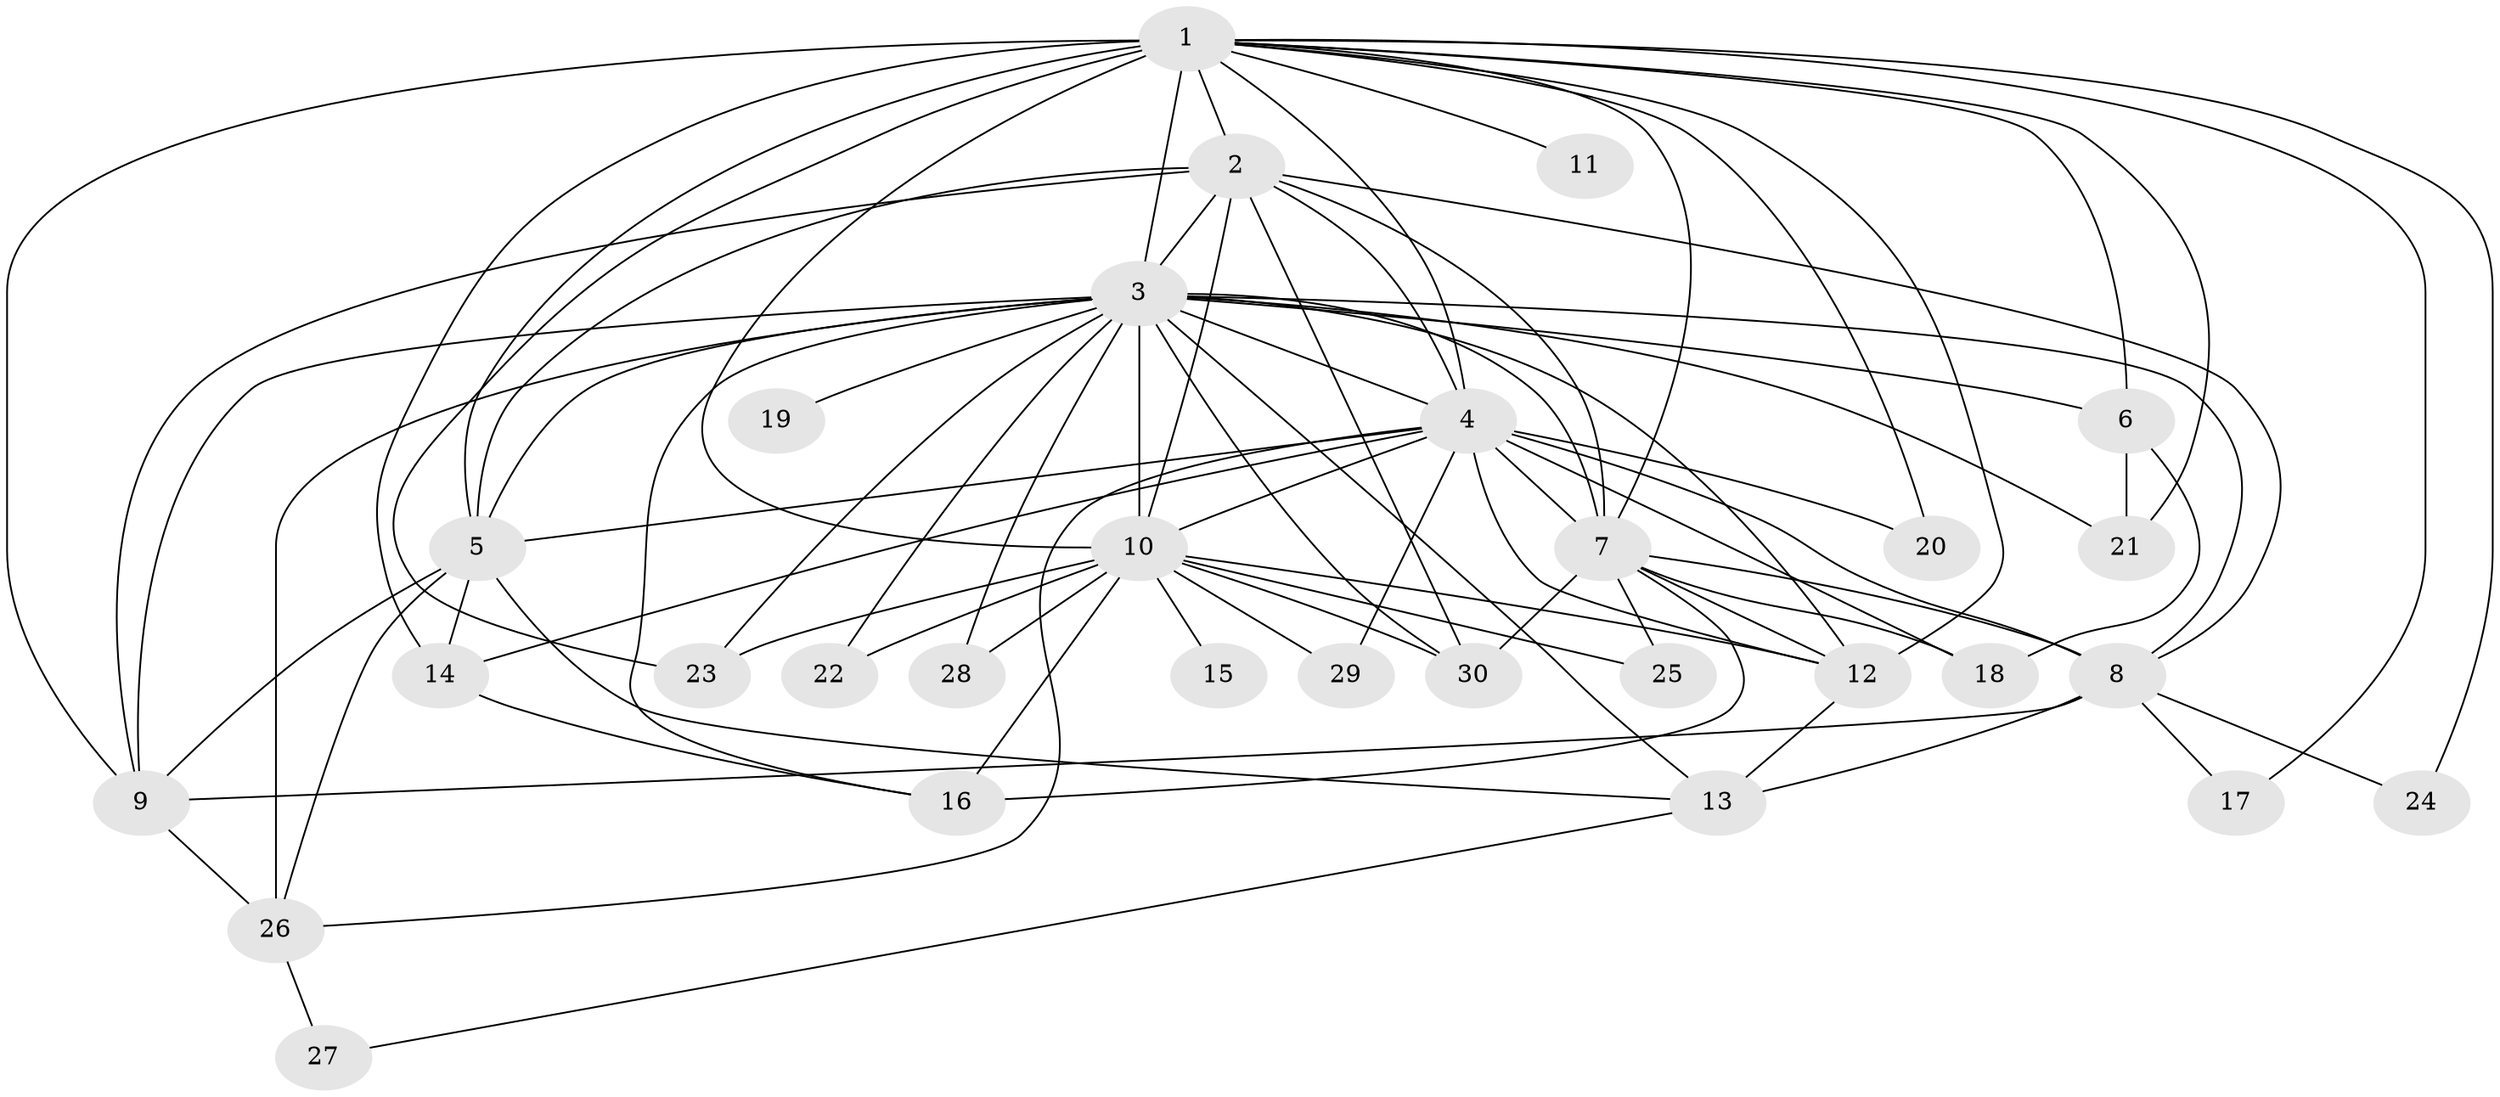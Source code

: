 // original degree distribution, {14: 0.010101010101010102, 18: 0.030303030303030304, 16: 0.010101010101010102, 17: 0.010101010101010102, 34: 0.010101010101010102, 22: 0.010101010101010102, 15: 0.010101010101010102, 27: 0.010101010101010102, 4: 0.1111111111111111, 5: 0.04040404040404041, 2: 0.5555555555555556, 3: 0.16161616161616163, 12: 0.010101010101010102, 7: 0.010101010101010102, 6: 0.010101010101010102}
// Generated by graph-tools (version 1.1) at 2025/49/03/04/25 22:49:20]
// undirected, 30 vertices, 81 edges
graph export_dot {
  node [color=gray90,style=filled];
  1;
  2;
  3;
  4;
  5;
  6;
  7;
  8;
  9;
  10;
  11;
  12;
  13;
  14;
  15;
  16;
  17;
  18;
  19;
  20;
  21;
  22;
  23;
  24;
  25;
  26;
  27;
  28;
  29;
  30;
  1 -- 2 [weight=4.0];
  1 -- 3 [weight=10.0];
  1 -- 4 [weight=4.0];
  1 -- 5 [weight=2.0];
  1 -- 6 [weight=3.0];
  1 -- 7 [weight=1.0];
  1 -- 9 [weight=1.0];
  1 -- 10 [weight=3.0];
  1 -- 11 [weight=1.0];
  1 -- 12 [weight=1.0];
  1 -- 14 [weight=1.0];
  1 -- 17 [weight=1.0];
  1 -- 20 [weight=1.0];
  1 -- 21 [weight=1.0];
  1 -- 23 [weight=1.0];
  1 -- 24 [weight=1.0];
  2 -- 3 [weight=8.0];
  2 -- 4 [weight=4.0];
  2 -- 5 [weight=3.0];
  2 -- 7 [weight=2.0];
  2 -- 8 [weight=1.0];
  2 -- 9 [weight=1.0];
  2 -- 10 [weight=6.0];
  2 -- 30 [weight=3.0];
  3 -- 4 [weight=8.0];
  3 -- 5 [weight=5.0];
  3 -- 6 [weight=1.0];
  3 -- 7 [weight=3.0];
  3 -- 8 [weight=1.0];
  3 -- 9 [weight=2.0];
  3 -- 10 [weight=3.0];
  3 -- 12 [weight=2.0];
  3 -- 13 [weight=1.0];
  3 -- 16 [weight=1.0];
  3 -- 19 [weight=3.0];
  3 -- 21 [weight=4.0];
  3 -- 22 [weight=2.0];
  3 -- 23 [weight=2.0];
  3 -- 26 [weight=3.0];
  3 -- 28 [weight=1.0];
  3 -- 30 [weight=1.0];
  4 -- 5 [weight=2.0];
  4 -- 7 [weight=10.0];
  4 -- 8 [weight=1.0];
  4 -- 10 [weight=1.0];
  4 -- 12 [weight=1.0];
  4 -- 14 [weight=1.0];
  4 -- 18 [weight=1.0];
  4 -- 20 [weight=1.0];
  4 -- 26 [weight=1.0];
  4 -- 29 [weight=1.0];
  5 -- 9 [weight=1.0];
  5 -- 13 [weight=1.0];
  5 -- 14 [weight=2.0];
  5 -- 26 [weight=1.0];
  6 -- 18 [weight=1.0];
  6 -- 21 [weight=1.0];
  7 -- 8 [weight=2.0];
  7 -- 12 [weight=1.0];
  7 -- 16 [weight=2.0];
  7 -- 18 [weight=1.0];
  7 -- 25 [weight=1.0];
  7 -- 30 [weight=1.0];
  8 -- 9 [weight=1.0];
  8 -- 13 [weight=1.0];
  8 -- 17 [weight=1.0];
  8 -- 24 [weight=1.0];
  9 -- 26 [weight=1.0];
  10 -- 12 [weight=1.0];
  10 -- 15 [weight=1.0];
  10 -- 16 [weight=1.0];
  10 -- 22 [weight=1.0];
  10 -- 23 [weight=1.0];
  10 -- 25 [weight=2.0];
  10 -- 28 [weight=1.0];
  10 -- 29 [weight=1.0];
  10 -- 30 [weight=1.0];
  12 -- 13 [weight=2.0];
  13 -- 27 [weight=1.0];
  14 -- 16 [weight=1.0];
  26 -- 27 [weight=1.0];
}
